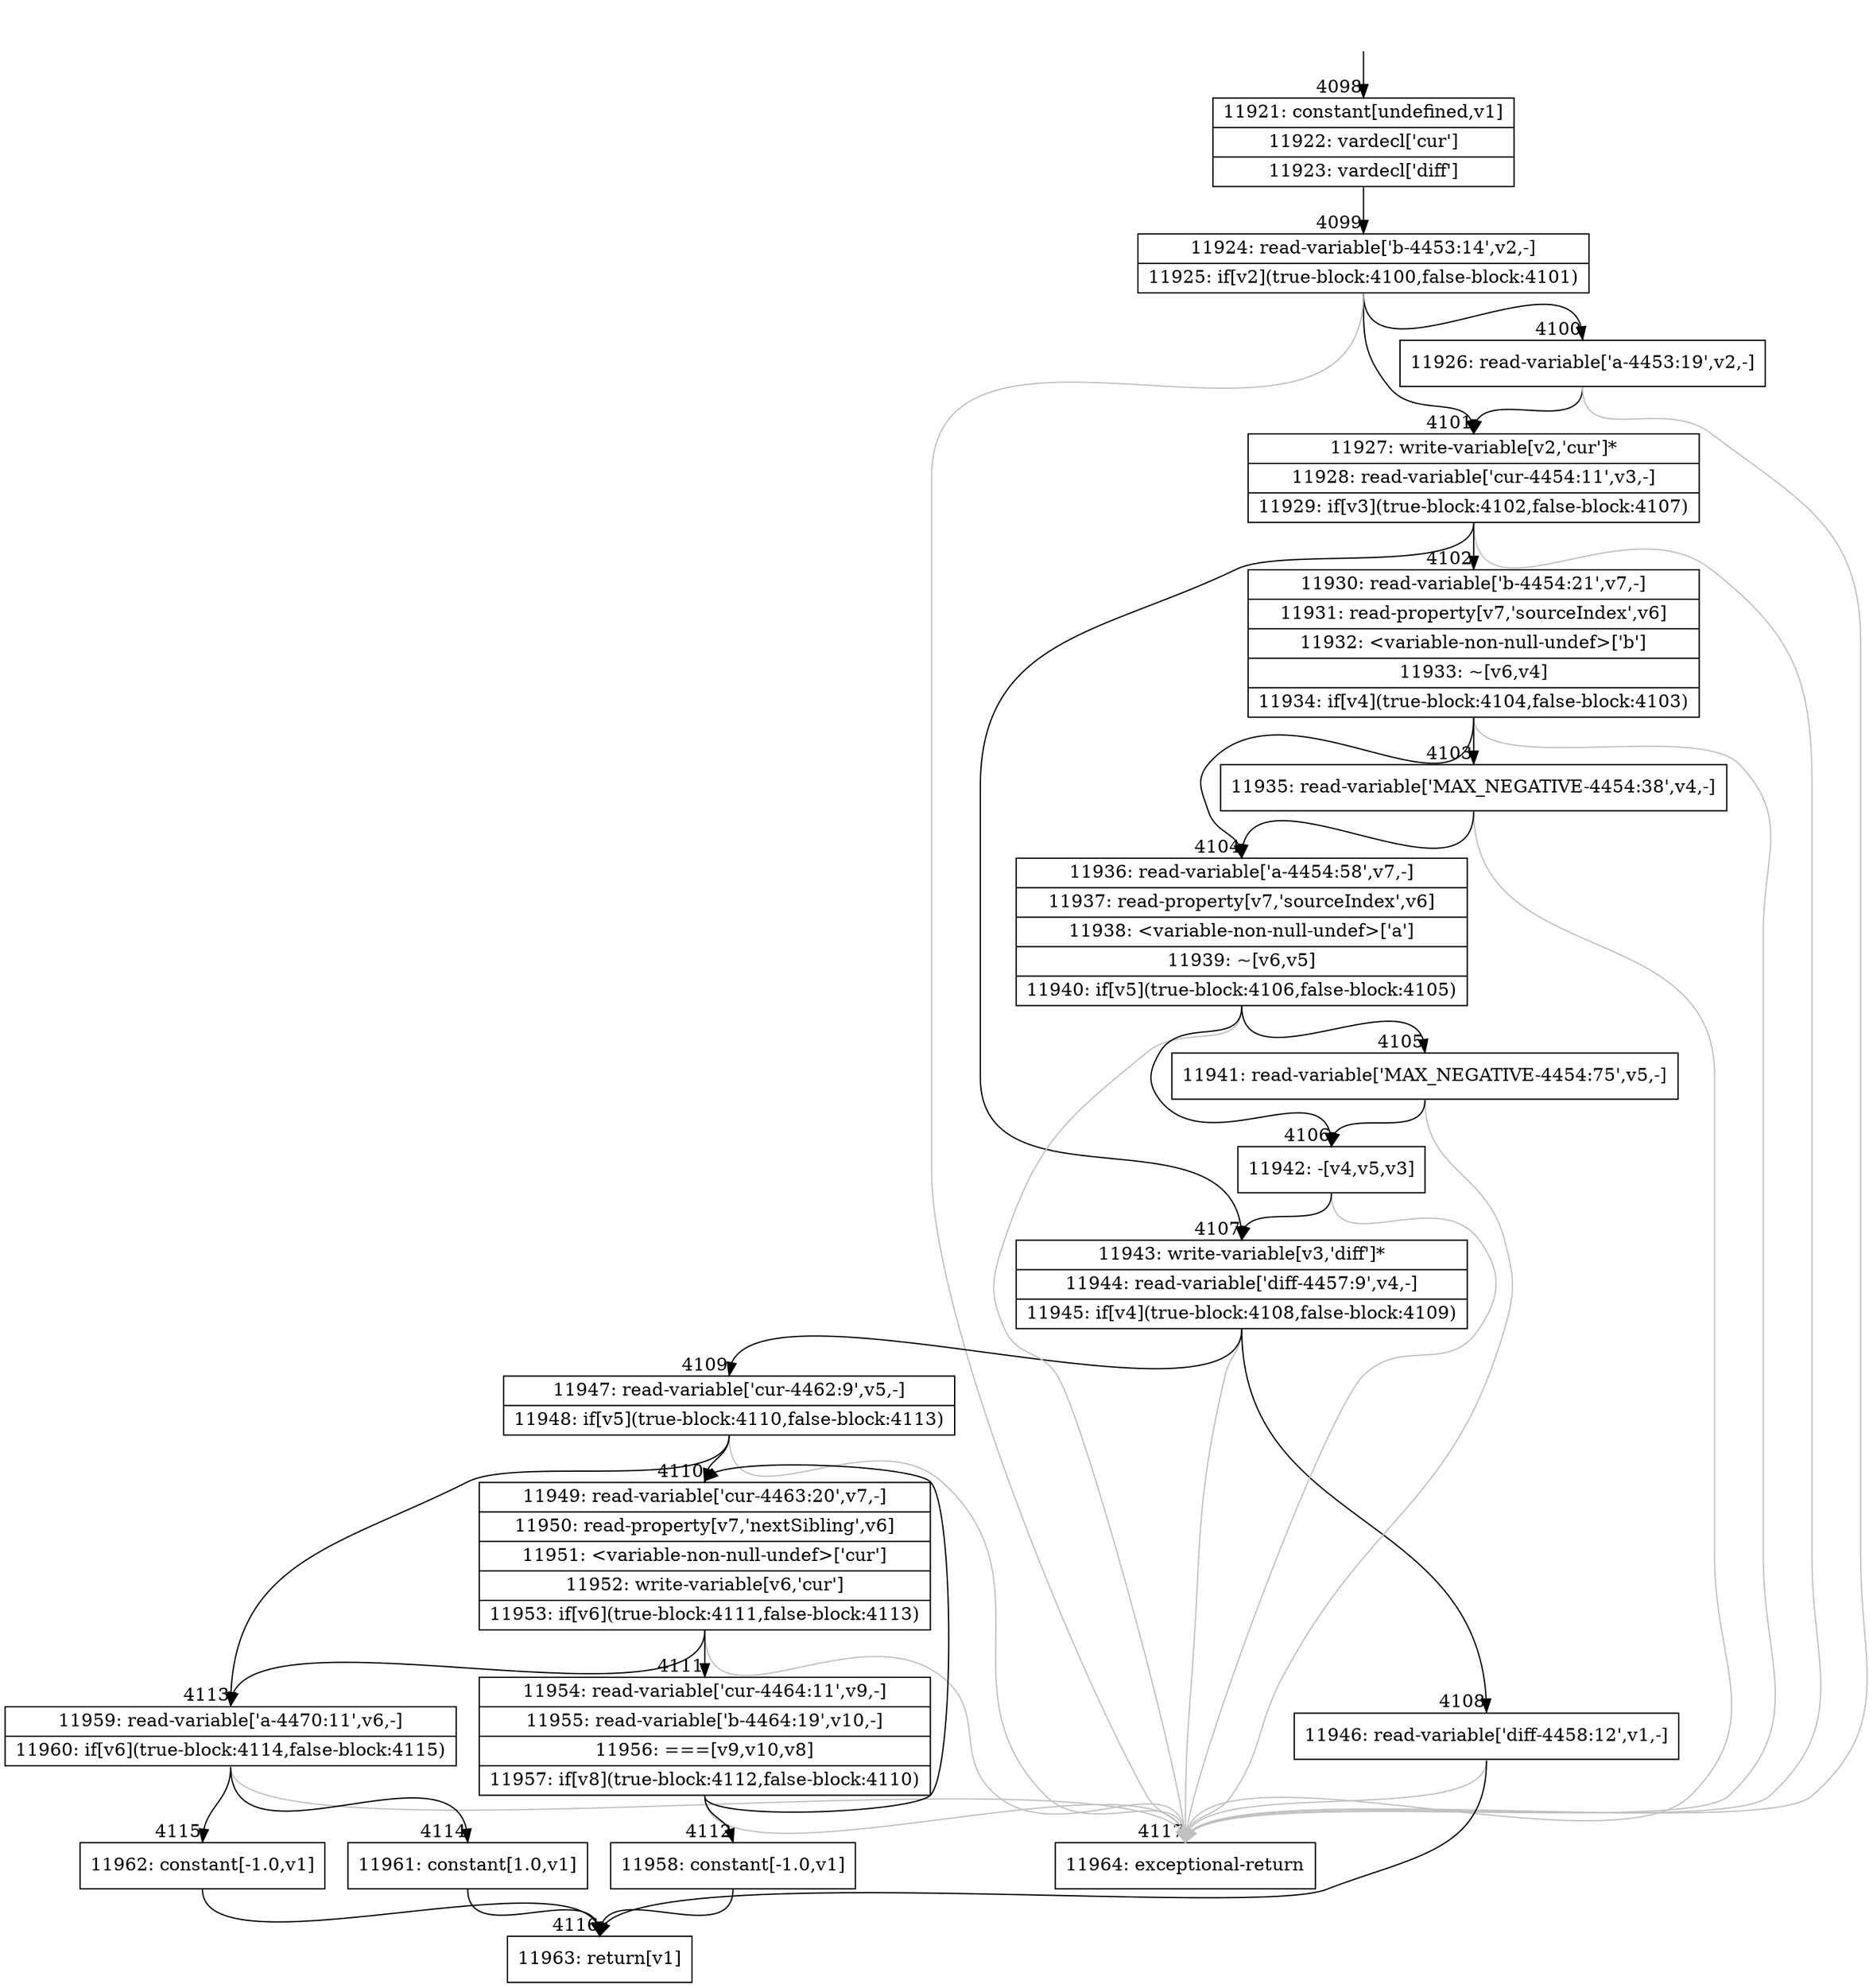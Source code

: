 digraph {
rankdir="TD"
BB_entry264[shape=none,label=""];
BB_entry264 -> BB4098 [tailport=s, headport=n, headlabel="    4098"]
BB4098 [shape=record label="{11921: constant[undefined,v1]|11922: vardecl['cur']|11923: vardecl['diff']}" ] 
BB4098 -> BB4099 [tailport=s, headport=n, headlabel="      4099"]
BB4099 [shape=record label="{11924: read-variable['b-4453:14',v2,-]|11925: if[v2](true-block:4100,false-block:4101)}" ] 
BB4099 -> BB4101 [tailport=s, headport=n, headlabel="      4101"]
BB4099 -> BB4100 [tailport=s, headport=n, headlabel="      4100"]
BB4099 -> BB4117 [tailport=s, headport=n, color=gray, headlabel="      4117"]
BB4100 [shape=record label="{11926: read-variable['a-4453:19',v2,-]}" ] 
BB4100 -> BB4101 [tailport=s, headport=n]
BB4100 -> BB4117 [tailport=s, headport=n, color=gray]
BB4101 [shape=record label="{11927: write-variable[v2,'cur']*|11928: read-variable['cur-4454:11',v3,-]|11929: if[v3](true-block:4102,false-block:4107)}" ] 
BB4101 -> BB4107 [tailport=s, headport=n, headlabel="      4107"]
BB4101 -> BB4102 [tailport=s, headport=n, headlabel="      4102"]
BB4101 -> BB4117 [tailport=s, headport=n, color=gray]
BB4102 [shape=record label="{11930: read-variable['b-4454:21',v7,-]|11931: read-property[v7,'sourceIndex',v6]|11932: \<variable-non-null-undef\>['b']|11933: ~[v6,v4]|11934: if[v4](true-block:4104,false-block:4103)}" ] 
BB4102 -> BB4104 [tailport=s, headport=n, headlabel="      4104"]
BB4102 -> BB4103 [tailport=s, headport=n, headlabel="      4103"]
BB4102 -> BB4117 [tailport=s, headport=n, color=gray]
BB4103 [shape=record label="{11935: read-variable['MAX_NEGATIVE-4454:38',v4,-]}" ] 
BB4103 -> BB4104 [tailport=s, headport=n]
BB4103 -> BB4117 [tailport=s, headport=n, color=gray]
BB4104 [shape=record label="{11936: read-variable['a-4454:58',v7,-]|11937: read-property[v7,'sourceIndex',v6]|11938: \<variable-non-null-undef\>['a']|11939: ~[v6,v5]|11940: if[v5](true-block:4106,false-block:4105)}" ] 
BB4104 -> BB4106 [tailport=s, headport=n, headlabel="      4106"]
BB4104 -> BB4105 [tailport=s, headport=n, headlabel="      4105"]
BB4104 -> BB4117 [tailport=s, headport=n, color=gray]
BB4105 [shape=record label="{11941: read-variable['MAX_NEGATIVE-4454:75',v5,-]}" ] 
BB4105 -> BB4106 [tailport=s, headport=n]
BB4105 -> BB4117 [tailport=s, headport=n, color=gray]
BB4106 [shape=record label="{11942: -[v4,v5,v3]}" ] 
BB4106 -> BB4107 [tailport=s, headport=n]
BB4106 -> BB4117 [tailport=s, headport=n, color=gray]
BB4107 [shape=record label="{11943: write-variable[v3,'diff']*|11944: read-variable['diff-4457:9',v4,-]|11945: if[v4](true-block:4108,false-block:4109)}" ] 
BB4107 -> BB4108 [tailport=s, headport=n, headlabel="      4108"]
BB4107 -> BB4109 [tailport=s, headport=n, headlabel="      4109"]
BB4107 -> BB4117 [tailport=s, headport=n, color=gray]
BB4108 [shape=record label="{11946: read-variable['diff-4458:12',v1,-]}" ] 
BB4108 -> BB4116 [tailport=s, headport=n, headlabel="      4116"]
BB4108 -> BB4117 [tailport=s, headport=n, color=gray]
BB4109 [shape=record label="{11947: read-variable['cur-4462:9',v5,-]|11948: if[v5](true-block:4110,false-block:4113)}" ] 
BB4109 -> BB4110 [tailport=s, headport=n, headlabel="      4110"]
BB4109 -> BB4113 [tailport=s, headport=n, headlabel="      4113"]
BB4109 -> BB4117 [tailport=s, headport=n, color=gray]
BB4110 [shape=record label="{11949: read-variable['cur-4463:20',v7,-]|11950: read-property[v7,'nextSibling',v6]|11951: \<variable-non-null-undef\>['cur']|11952: write-variable[v6,'cur']|11953: if[v6](true-block:4111,false-block:4113)}" ] 
BB4110 -> BB4111 [tailport=s, headport=n, headlabel="      4111"]
BB4110 -> BB4113 [tailport=s, headport=n]
BB4110 -> BB4117 [tailport=s, headport=n, color=gray]
BB4111 [shape=record label="{11954: read-variable['cur-4464:11',v9,-]|11955: read-variable['b-4464:19',v10,-]|11956: ===[v9,v10,v8]|11957: if[v8](true-block:4112,false-block:4110)}" ] 
BB4111 -> BB4112 [tailport=s, headport=n, headlabel="      4112"]
BB4111 -> BB4110 [tailport=s, headport=n]
BB4111 -> BB4117 [tailport=s, headport=n, color=gray]
BB4112 [shape=record label="{11958: constant[-1.0,v1]}" ] 
BB4112 -> BB4116 [tailport=s, headport=n]
BB4113 [shape=record label="{11959: read-variable['a-4470:11',v6,-]|11960: if[v6](true-block:4114,false-block:4115)}" ] 
BB4113 -> BB4114 [tailport=s, headport=n, headlabel="      4114"]
BB4113 -> BB4115 [tailport=s, headport=n, headlabel="      4115"]
BB4113 -> BB4117 [tailport=s, headport=n, color=gray]
BB4114 [shape=record label="{11961: constant[1.0,v1]}" ] 
BB4114 -> BB4116 [tailport=s, headport=n]
BB4115 [shape=record label="{11962: constant[-1.0,v1]}" ] 
BB4115 -> BB4116 [tailport=s, headport=n]
BB4116 [shape=record label="{11963: return[v1]}" ] 
BB4117 [shape=record label="{11964: exceptional-return}" ] 
}
